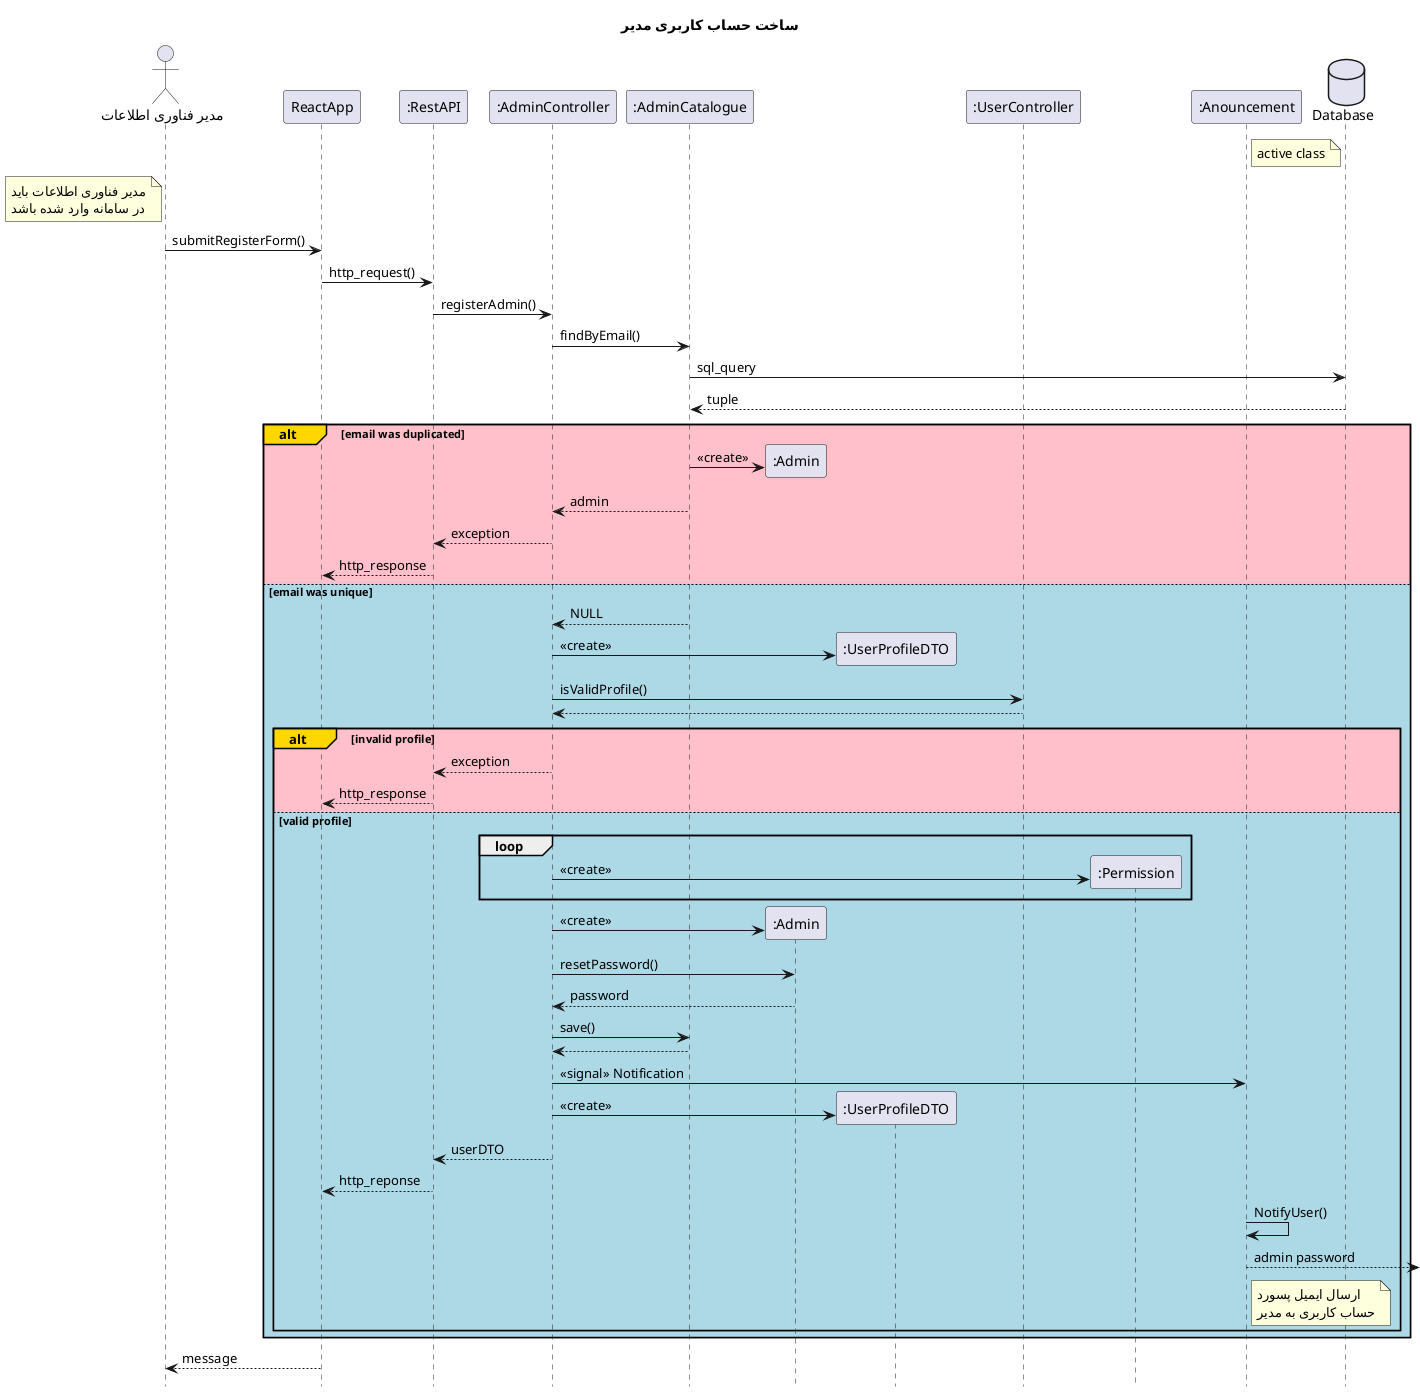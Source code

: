 @startuml registerAdmin
hide footbox
title "ساخت حساب کاربری مدیر"
actor       "مدیر فناوری اطلاعات" as root
participant ReactApp
participant ":RestAPI" as RestAPI
participant ":AdminController" as AdminController
participant ":AdminCatalogue" as AdminCatalogue
participant ":Admin" as Admin
participant ":UserProfileDTO" as UserProfileDTO
participant ":UserController" as UserController
participant ":Permission" as Permission
participant ":Anouncement" as Anouncement
database Database
note right of Anouncement
    active class
end note
note left of root
    مدیر فناوری اطلاعات باید
    در سامانه وارد شده باشد
end note

root -> ReactApp: submitRegisterForm()
ReactApp -> RestAPI: http_request()
RestAPI -> AdminController : registerAdmin()
AdminController -> AdminCatalogue: findByEmail()
AdminCatalogue -> Database: sql_query
return tuple
alt#Gold #Pink email was duplicated

    AdminCatalogue -> Admin **: <<create>>
    AdminCatalogue --> AdminController: admin
    AdminController --> RestAPI: exception
    RestAPI --> ReactApp: http_response

else #LightBlue email was unique

    AdminCatalogue ---> AdminController: NULL
    AdminController -> UserProfileDTO **: <<create>>
    AdminController -> UserController : isValidProfile()
    return

    alt#Gold #Pink invalid profile

        AdminController --> RestAPI: exception
        RestAPI --> ReactApp: http_response

    else #LightBlue valid profile

        loop 
            AdminController -> Permission **: <<create>>
        end
        AdminController -> Admin **: <<create>>
        AdminController -> Admin: resetPassword()
        Admin --> AdminController: password 
        AdminController -> AdminCatalogue: save()
        return
        AdminController -> Anouncement: <<signal>> Notification
        AdminController -> UserProfileDTO **: <<create>>
        AdminController --> RestAPI: userDTO
        RestAPI --> ReactApp: http_reponse
        Anouncement -> Anouncement: NotifyUser()
        Anouncement -->: admin password
        note right of Anouncement
            ارسال ایمیل پسورد
            حساب کاربری به مدیر
        end note
    end

end

ReactApp --> root: message
@enduml